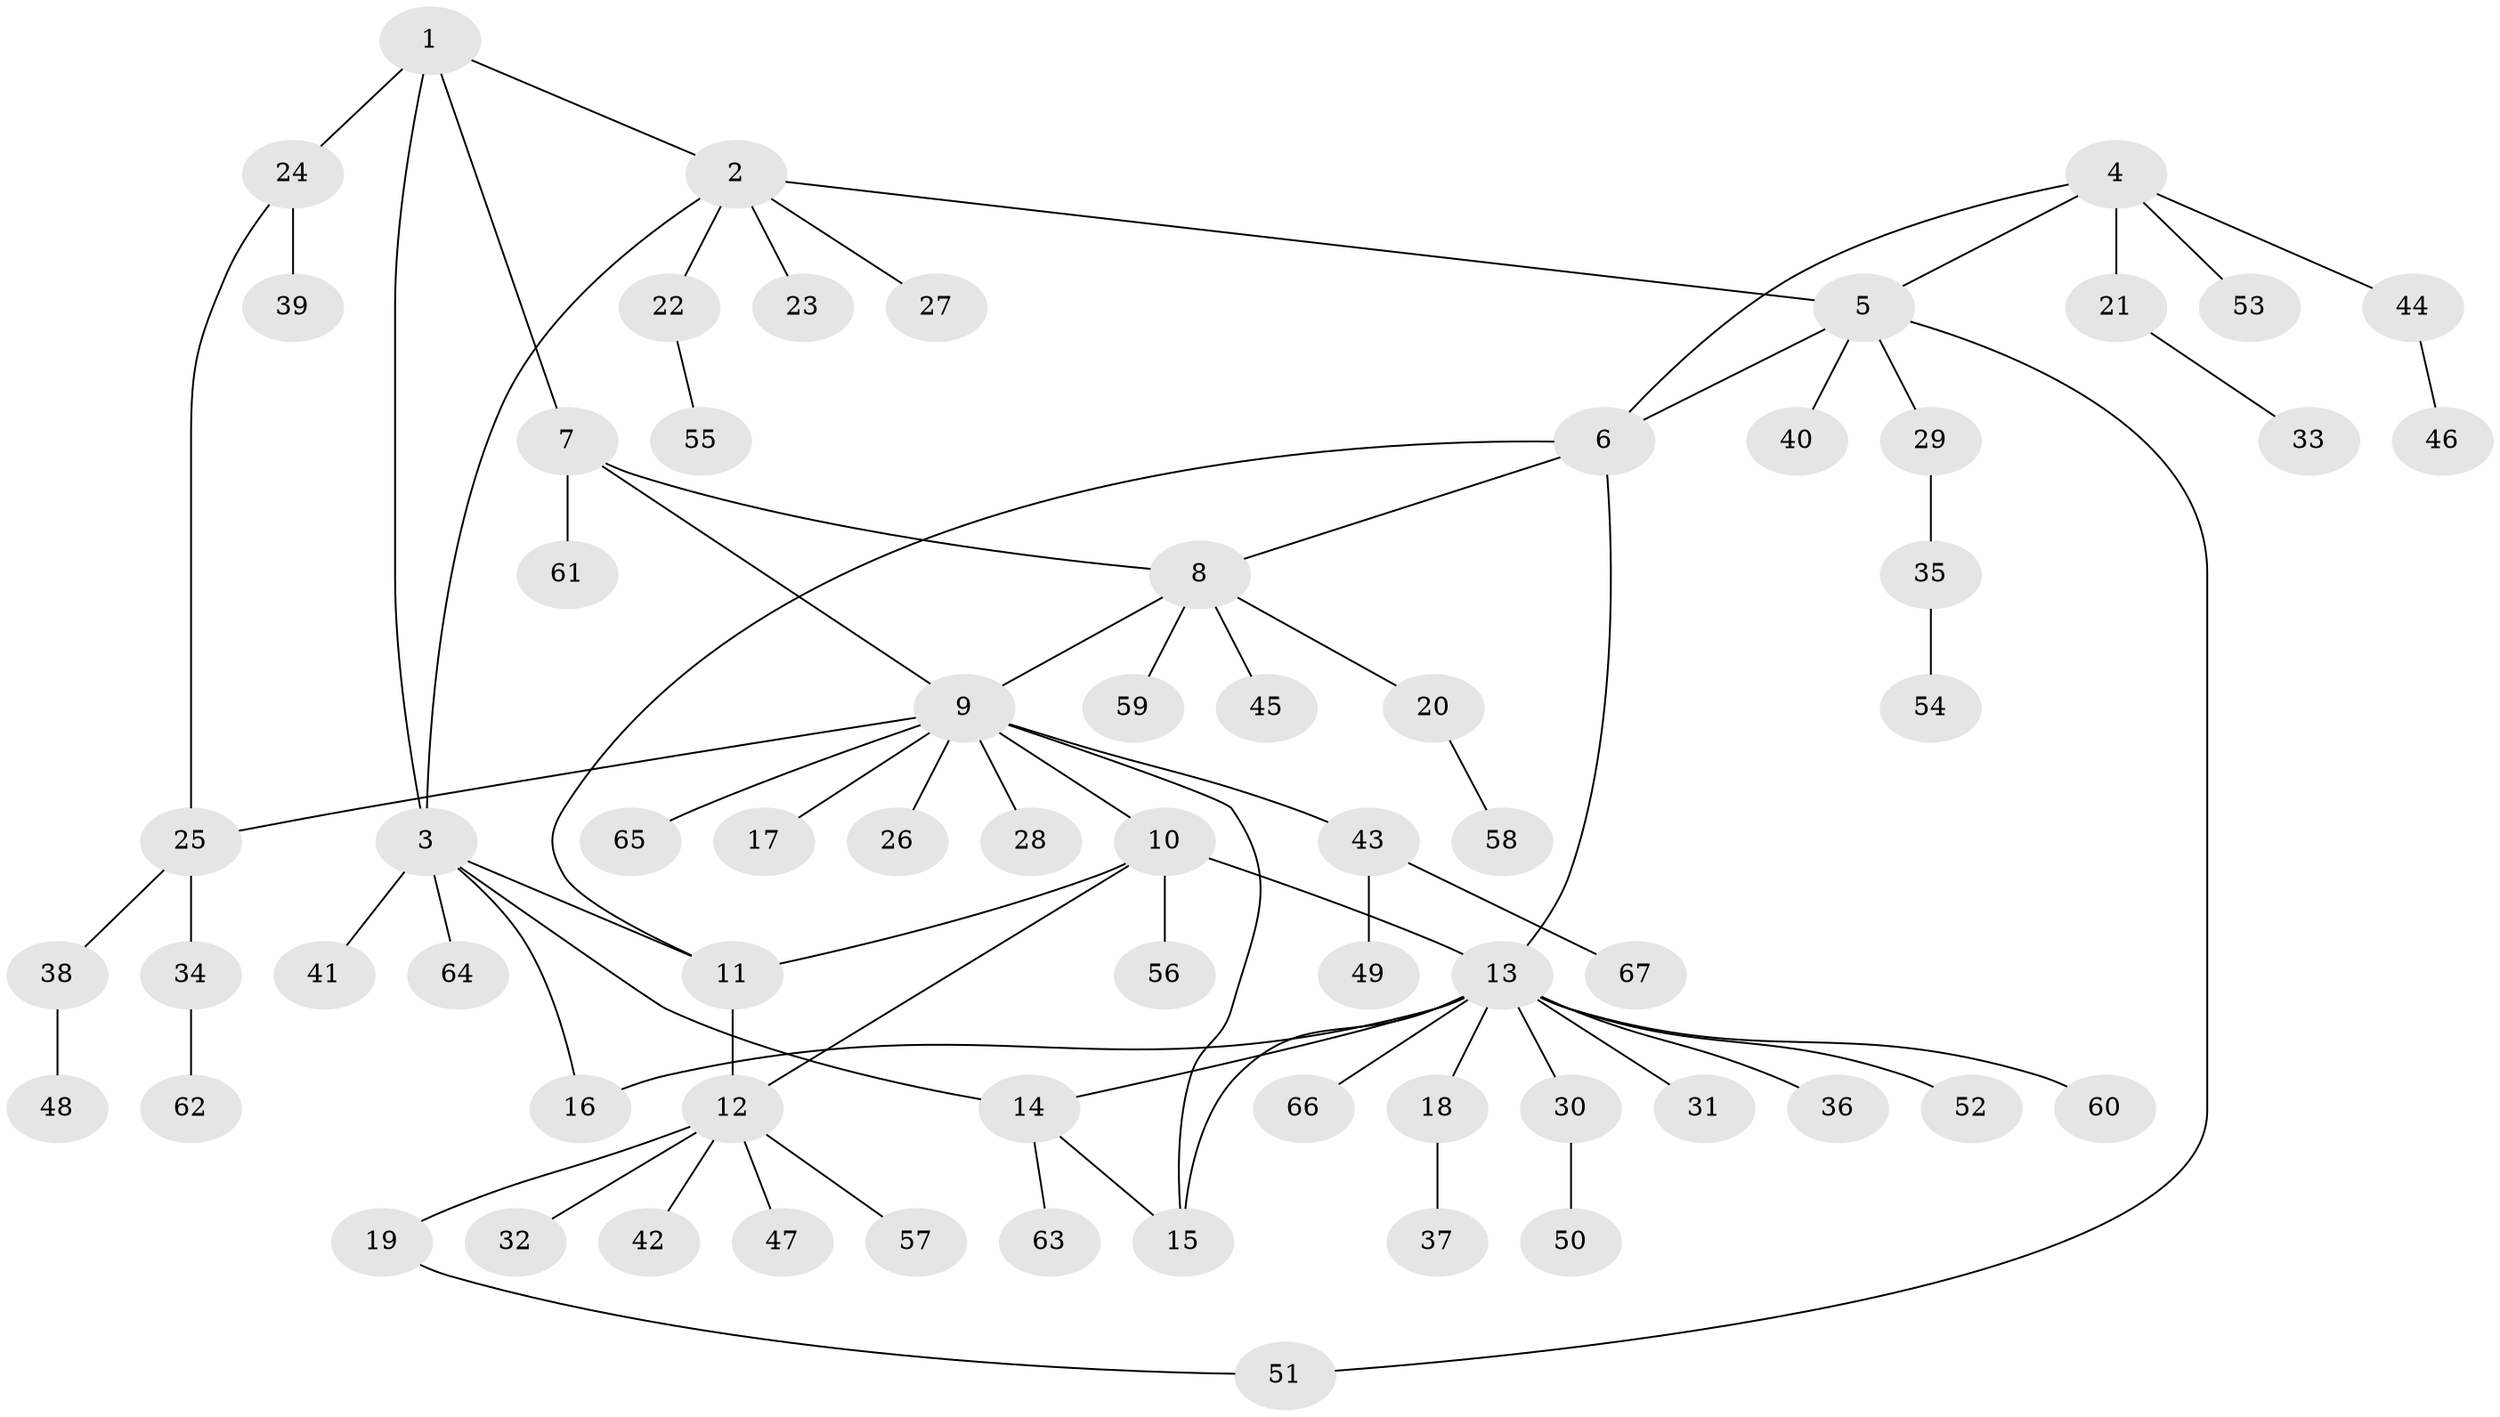 // Generated by graph-tools (version 1.1) at 2025/26/03/09/25 03:26:47]
// undirected, 67 vertices, 80 edges
graph export_dot {
graph [start="1"]
  node [color=gray90,style=filled];
  1;
  2;
  3;
  4;
  5;
  6;
  7;
  8;
  9;
  10;
  11;
  12;
  13;
  14;
  15;
  16;
  17;
  18;
  19;
  20;
  21;
  22;
  23;
  24;
  25;
  26;
  27;
  28;
  29;
  30;
  31;
  32;
  33;
  34;
  35;
  36;
  37;
  38;
  39;
  40;
  41;
  42;
  43;
  44;
  45;
  46;
  47;
  48;
  49;
  50;
  51;
  52;
  53;
  54;
  55;
  56;
  57;
  58;
  59;
  60;
  61;
  62;
  63;
  64;
  65;
  66;
  67;
  1 -- 2;
  1 -- 3;
  1 -- 7;
  1 -- 24;
  2 -- 3;
  2 -- 5;
  2 -- 22;
  2 -- 23;
  2 -- 27;
  3 -- 11;
  3 -- 14;
  3 -- 16;
  3 -- 41;
  3 -- 64;
  4 -- 5;
  4 -- 6;
  4 -- 21;
  4 -- 44;
  4 -- 53;
  5 -- 6;
  5 -- 29;
  5 -- 40;
  5 -- 51;
  6 -- 8;
  6 -- 11;
  6 -- 13;
  7 -- 8;
  7 -- 9;
  7 -- 61;
  8 -- 9;
  8 -- 20;
  8 -- 45;
  8 -- 59;
  9 -- 10;
  9 -- 15;
  9 -- 17;
  9 -- 25;
  9 -- 26;
  9 -- 28;
  9 -- 43;
  9 -- 65;
  10 -- 11;
  10 -- 12;
  10 -- 13;
  10 -- 56;
  11 -- 12;
  12 -- 19;
  12 -- 32;
  12 -- 42;
  12 -- 47;
  12 -- 57;
  13 -- 14;
  13 -- 15;
  13 -- 16;
  13 -- 18;
  13 -- 30;
  13 -- 31;
  13 -- 36;
  13 -- 52;
  13 -- 60;
  13 -- 66;
  14 -- 15;
  14 -- 63;
  18 -- 37;
  19 -- 51;
  20 -- 58;
  21 -- 33;
  22 -- 55;
  24 -- 25;
  24 -- 39;
  25 -- 34;
  25 -- 38;
  29 -- 35;
  30 -- 50;
  34 -- 62;
  35 -- 54;
  38 -- 48;
  43 -- 49;
  43 -- 67;
  44 -- 46;
}
